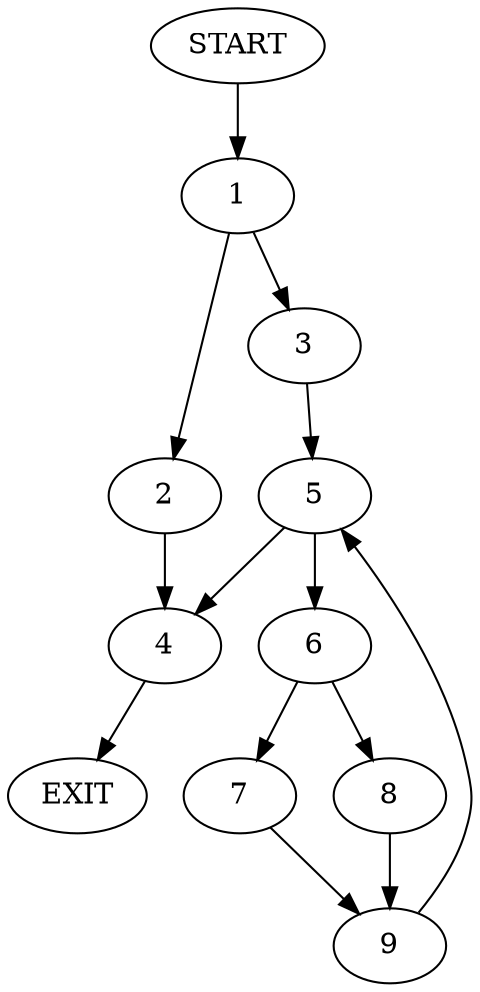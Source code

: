 digraph {
0 [label="START"];
1;
2;
3;
4;
5;
6;
7;
8;
9;
10 [label="EXIT"];
0 -> 1;
1 -> 2;
1 -> 3;
2 -> 4;
3 -> 5;
4 -> 10;
5 -> 6;
5 -> 4;
6 -> 7;
6 -> 8;
7 -> 9;
8 -> 9;
9 -> 5;
}